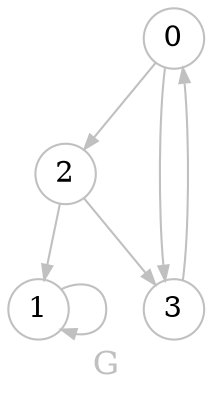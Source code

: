 digraph G {
	graph [bgcolor="#ffffff00" fontcolor=grey fontsize=16 label=G overlap=false]
	node [color=grey fixedsize=true fontsize=14 shape=circle style=filled width=0.4]
	edge [arrowsize=0.7 color=grey fontcolor=grey fontsize=12]
	node [fillcolor="#ffffff"]
	0
	node [fillcolor="#ffffff"]
	1
	node [fillcolor="#ffffff"]
	2
	node [fillcolor="#ffffff"]
	3
	0 -> 2
	0 -> 3
	1 -> 1
	2 -> 1
	2 -> 3
	3 -> 0
}
